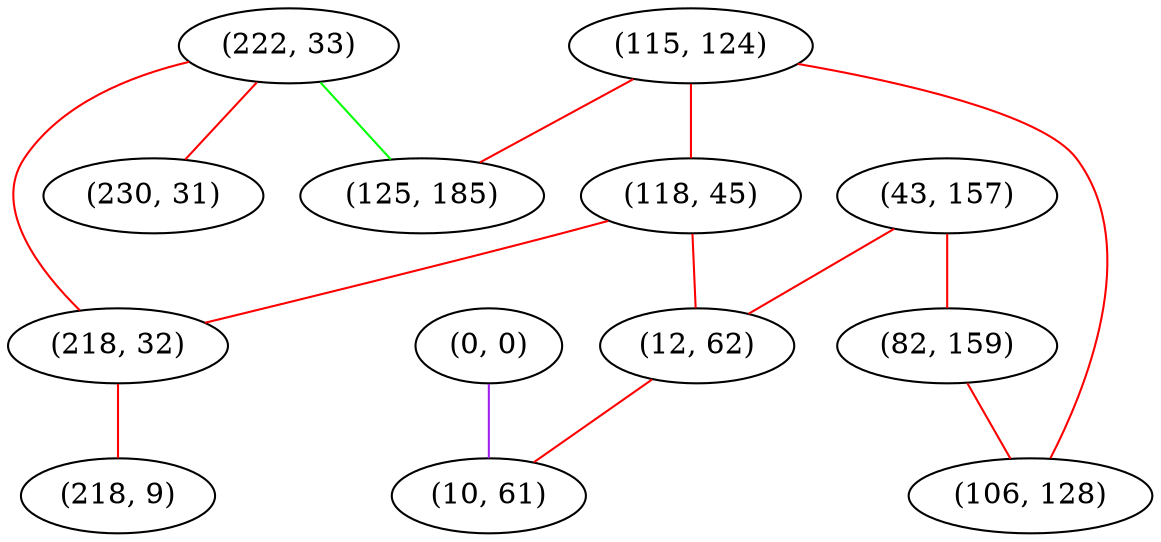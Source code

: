 graph "" {
"(222, 33)";
"(0, 0)";
"(115, 124)";
"(118, 45)";
"(218, 32)";
"(230, 31)";
"(218, 9)";
"(43, 157)";
"(12, 62)";
"(125, 185)";
"(82, 159)";
"(106, 128)";
"(10, 61)";
"(222, 33)" -- "(125, 185)"  [color=green, key=0, weight=2];
"(222, 33)" -- "(230, 31)"  [color=red, key=0, weight=1];
"(222, 33)" -- "(218, 32)"  [color=red, key=0, weight=1];
"(0, 0)" -- "(10, 61)"  [color=purple, key=0, weight=4];
"(115, 124)" -- "(106, 128)"  [color=red, key=0, weight=1];
"(115, 124)" -- "(118, 45)"  [color=red, key=0, weight=1];
"(115, 124)" -- "(125, 185)"  [color=red, key=0, weight=1];
"(118, 45)" -- "(218, 32)"  [color=red, key=0, weight=1];
"(118, 45)" -- "(12, 62)"  [color=red, key=0, weight=1];
"(218, 32)" -- "(218, 9)"  [color=red, key=0, weight=1];
"(43, 157)" -- "(82, 159)"  [color=red, key=0, weight=1];
"(43, 157)" -- "(12, 62)"  [color=red, key=0, weight=1];
"(12, 62)" -- "(10, 61)"  [color=red, key=0, weight=1];
"(82, 159)" -- "(106, 128)"  [color=red, key=0, weight=1];
}
